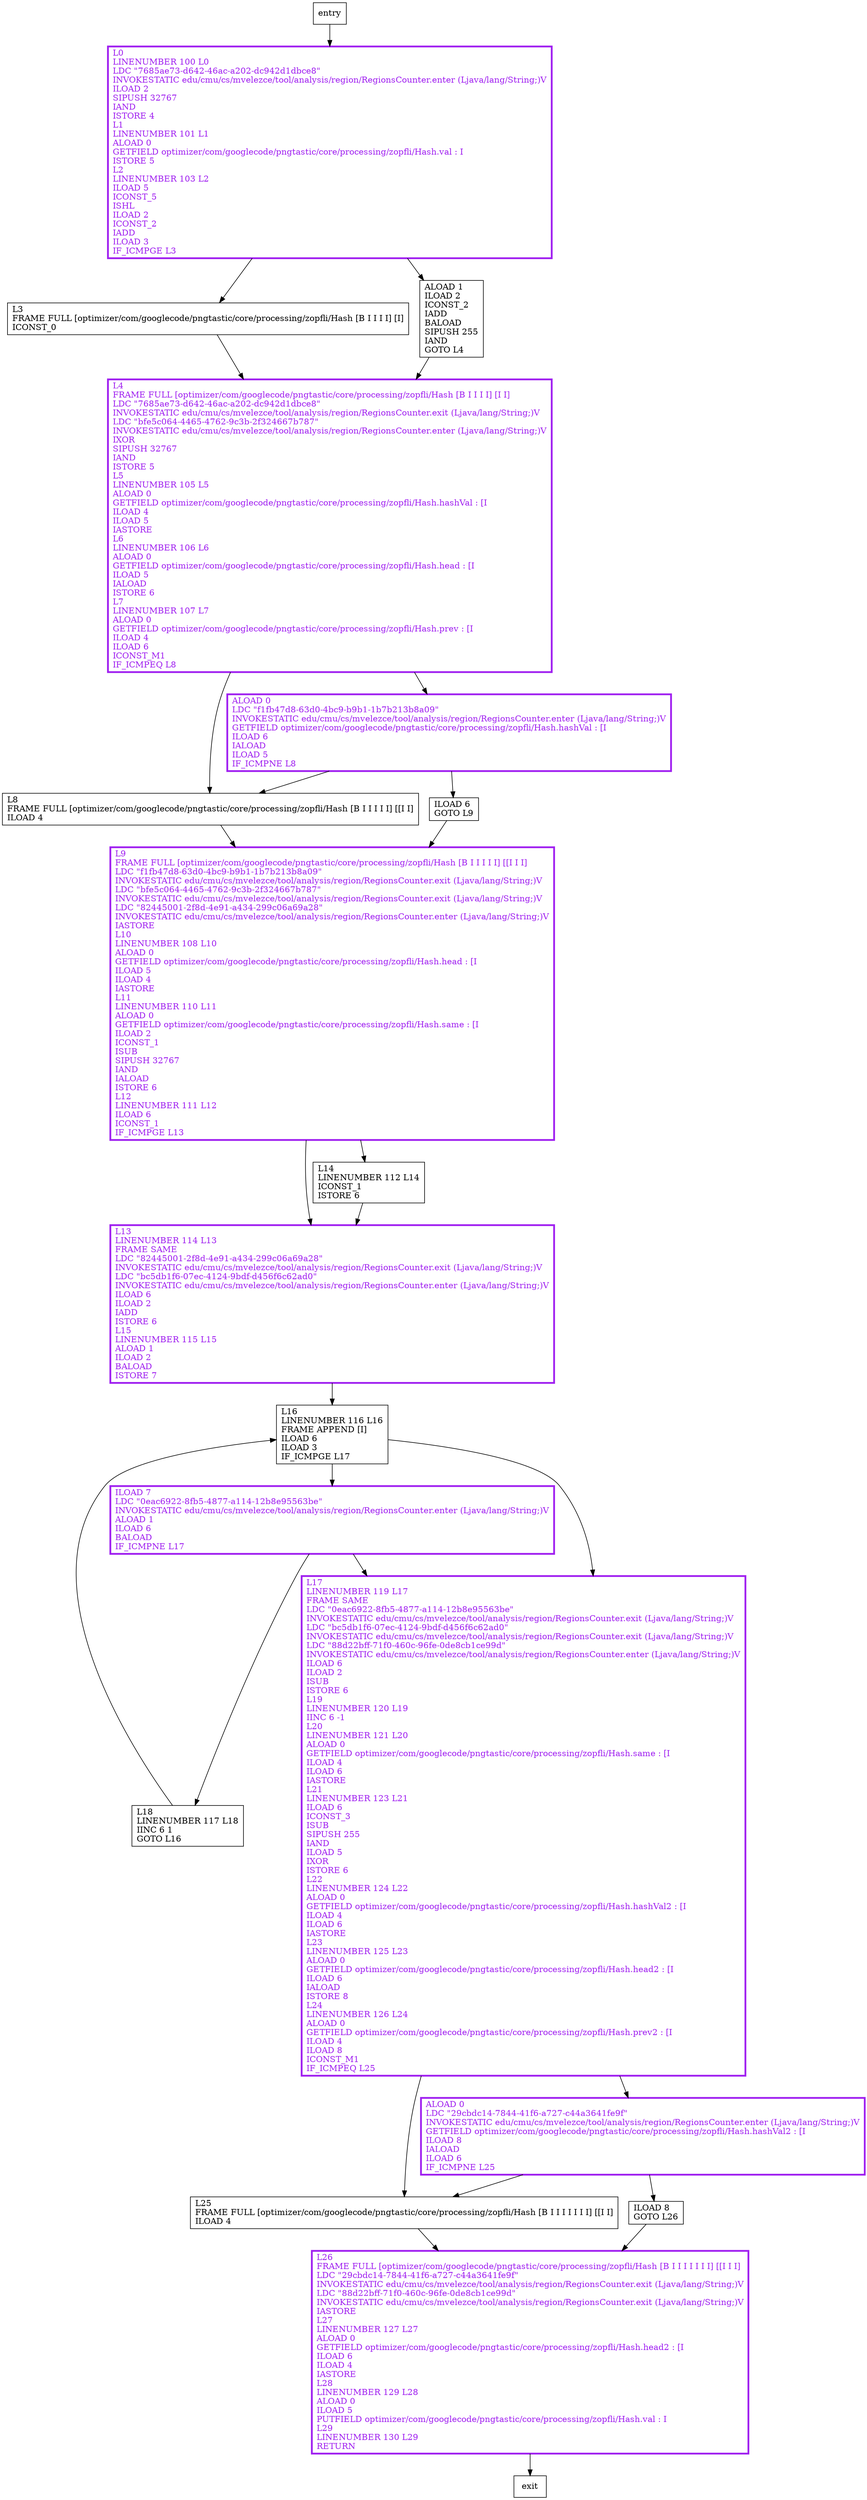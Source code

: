 digraph updateHash {
node [shape=record];
865897063 [label="L3\lFRAME FULL [optimizer/com/googlecode/pngtastic/core/processing/zopfli/Hash [B I I I I] [I]\lICONST_0\l"];
1980131073 [label="ILOAD 7\lLDC \"0eac6922-8fb5-4877-a114-12b8e95563be\"\lINVOKESTATIC edu/cmu/cs/mvelezce/tool/analysis/region/RegionsCounter.enter (Ljava/lang/String;)V\lALOAD 1\lILOAD 6\lBALOAD\lIF_ICMPNE L17\l"];
609784450 [label="ALOAD 0\lLDC \"f1fb47d8-63d0-4bc9-b9b1-1b7b213b8a09\"\lINVOKESTATIC edu/cmu/cs/mvelezce/tool/analysis/region/RegionsCounter.enter (Ljava/lang/String;)V\lGETFIELD optimizer/com/googlecode/pngtastic/core/processing/zopfli/Hash.hashVal : [I\lILOAD 6\lIALOAD\lILOAD 5\lIF_ICMPNE L8\l"];
1411390571 [label="L0\lLINENUMBER 100 L0\lLDC \"7685ae73-d642-46ac-a202-dc942d1dbce8\"\lINVOKESTATIC edu/cmu/cs/mvelezce/tool/analysis/region/RegionsCounter.enter (Ljava/lang/String;)V\lILOAD 2\lSIPUSH 32767\lIAND\lISTORE 4\lL1\lLINENUMBER 101 L1\lALOAD 0\lGETFIELD optimizer/com/googlecode/pngtastic/core/processing/zopfli/Hash.val : I\lISTORE 5\lL2\lLINENUMBER 103 L2\lILOAD 5\lICONST_5\lISHL\lILOAD 2\lICONST_2\lIADD\lILOAD 3\lIF_ICMPGE L3\l"];
489126194 [label="L9\lFRAME FULL [optimizer/com/googlecode/pngtastic/core/processing/zopfli/Hash [B I I I I I] [[I I I]\lLDC \"f1fb47d8-63d0-4bc9-b9b1-1b7b213b8a09\"\lINVOKESTATIC edu/cmu/cs/mvelezce/tool/analysis/region/RegionsCounter.exit (Ljava/lang/String;)V\lLDC \"bfe5c064-4465-4762-9c3b-2f324667b787\"\lINVOKESTATIC edu/cmu/cs/mvelezce/tool/analysis/region/RegionsCounter.exit (Ljava/lang/String;)V\lLDC \"82445001-2f8d-4e91-a434-299c06a69a28\"\lINVOKESTATIC edu/cmu/cs/mvelezce/tool/analysis/region/RegionsCounter.enter (Ljava/lang/String;)V\lIASTORE\lL10\lLINENUMBER 108 L10\lALOAD 0\lGETFIELD optimizer/com/googlecode/pngtastic/core/processing/zopfli/Hash.head : [I\lILOAD 5\lILOAD 4\lIASTORE\lL11\lLINENUMBER 110 L11\lALOAD 0\lGETFIELD optimizer/com/googlecode/pngtastic/core/processing/zopfli/Hash.same : [I\lILOAD 2\lICONST_1\lISUB\lSIPUSH 32767\lIAND\lIALOAD\lISTORE 6\lL12\lLINENUMBER 111 L12\lILOAD 6\lICONST_1\lIF_ICMPGE L13\l"];
138283743 [label="L26\lFRAME FULL [optimizer/com/googlecode/pngtastic/core/processing/zopfli/Hash [B I I I I I I I] [[I I I]\lLDC \"29cbdc14-7844-41f6-a727-c44a3641fe9f\"\lINVOKESTATIC edu/cmu/cs/mvelezce/tool/analysis/region/RegionsCounter.exit (Ljava/lang/String;)V\lLDC \"88d22bff-71f0-460c-96fe-0de8cb1ce99d\"\lINVOKESTATIC edu/cmu/cs/mvelezce/tool/analysis/region/RegionsCounter.exit (Ljava/lang/String;)V\lIASTORE\lL27\lLINENUMBER 127 L27\lALOAD 0\lGETFIELD optimizer/com/googlecode/pngtastic/core/processing/zopfli/Hash.head2 : [I\lILOAD 6\lILOAD 4\lIASTORE\lL28\lLINENUMBER 129 L28\lALOAD 0\lILOAD 5\lPUTFIELD optimizer/com/googlecode/pngtastic/core/processing/zopfli/Hash.val : I\lL29\lLINENUMBER 130 L29\lRETURN\l"];
1257610443 [label="L18\lLINENUMBER 117 L18\lIINC 6 1\lGOTO L16\l"];
1347316435 [label="L17\lLINENUMBER 119 L17\lFRAME SAME\lLDC \"0eac6922-8fb5-4877-a114-12b8e95563be\"\lINVOKESTATIC edu/cmu/cs/mvelezce/tool/analysis/region/RegionsCounter.exit (Ljava/lang/String;)V\lLDC \"bc5db1f6-07ec-4124-9bdf-d456f6c62ad0\"\lINVOKESTATIC edu/cmu/cs/mvelezce/tool/analysis/region/RegionsCounter.exit (Ljava/lang/String;)V\lLDC \"88d22bff-71f0-460c-96fe-0de8cb1ce99d\"\lINVOKESTATIC edu/cmu/cs/mvelezce/tool/analysis/region/RegionsCounter.enter (Ljava/lang/String;)V\lILOAD 6\lILOAD 2\lISUB\lISTORE 6\lL19\lLINENUMBER 120 L19\lIINC 6 -1\lL20\lLINENUMBER 121 L20\lALOAD 0\lGETFIELD optimizer/com/googlecode/pngtastic/core/processing/zopfli/Hash.same : [I\lILOAD 4\lILOAD 6\lIASTORE\lL21\lLINENUMBER 123 L21\lILOAD 6\lICONST_3\lISUB\lSIPUSH 255\lIAND\lILOAD 5\lIXOR\lISTORE 6\lL22\lLINENUMBER 124 L22\lALOAD 0\lGETFIELD optimizer/com/googlecode/pngtastic/core/processing/zopfli/Hash.hashVal2 : [I\lILOAD 4\lILOAD 6\lIASTORE\lL23\lLINENUMBER 125 L23\lALOAD 0\lGETFIELD optimizer/com/googlecode/pngtastic/core/processing/zopfli/Hash.head2 : [I\lILOAD 6\lIALOAD\lISTORE 8\lL24\lLINENUMBER 126 L24\lALOAD 0\lGETFIELD optimizer/com/googlecode/pngtastic/core/processing/zopfli/Hash.prev2 : [I\lILOAD 4\lILOAD 8\lICONST_M1\lIF_ICMPEQ L25\l"];
1763355296 [label="L13\lLINENUMBER 114 L13\lFRAME SAME\lLDC \"82445001-2f8d-4e91-a434-299c06a69a28\"\lINVOKESTATIC edu/cmu/cs/mvelezce/tool/analysis/region/RegionsCounter.exit (Ljava/lang/String;)V\lLDC \"bc5db1f6-07ec-4124-9bdf-d456f6c62ad0\"\lINVOKESTATIC edu/cmu/cs/mvelezce/tool/analysis/region/RegionsCounter.enter (Ljava/lang/String;)V\lILOAD 6\lILOAD 2\lIADD\lISTORE 6\lL15\lLINENUMBER 115 L15\lALOAD 1\lILOAD 2\lBALOAD\lISTORE 7\l"];
1468725840 [label="L25\lFRAME FULL [optimizer/com/googlecode/pngtastic/core/processing/zopfli/Hash [B I I I I I I I] [[I I]\lILOAD 4\l"];
660042490 [label="L4\lFRAME FULL [optimizer/com/googlecode/pngtastic/core/processing/zopfli/Hash [B I I I I] [I I]\lLDC \"7685ae73-d642-46ac-a202-dc942d1dbce8\"\lINVOKESTATIC edu/cmu/cs/mvelezce/tool/analysis/region/RegionsCounter.exit (Ljava/lang/String;)V\lLDC \"bfe5c064-4465-4762-9c3b-2f324667b787\"\lINVOKESTATIC edu/cmu/cs/mvelezce/tool/analysis/region/RegionsCounter.enter (Ljava/lang/String;)V\lIXOR\lSIPUSH 32767\lIAND\lISTORE 5\lL5\lLINENUMBER 105 L5\lALOAD 0\lGETFIELD optimizer/com/googlecode/pngtastic/core/processing/zopfli/Hash.hashVal : [I\lILOAD 4\lILOAD 5\lIASTORE\lL6\lLINENUMBER 106 L6\lALOAD 0\lGETFIELD optimizer/com/googlecode/pngtastic/core/processing/zopfli/Hash.head : [I\lILOAD 5\lIALOAD\lISTORE 6\lL7\lLINENUMBER 107 L7\lALOAD 0\lGETFIELD optimizer/com/googlecode/pngtastic/core/processing/zopfli/Hash.prev : [I\lILOAD 4\lILOAD 6\lICONST_M1\lIF_ICMPEQ L8\l"];
1954833550 [label="ILOAD 8\lGOTO L26\l"];
1933635903 [label="L8\lFRAME FULL [optimizer/com/googlecode/pngtastic/core/processing/zopfli/Hash [B I I I I I] [[I I]\lILOAD 4\l"];
24845125 [label="ILOAD 6\lGOTO L9\l"];
309436879 [label="ALOAD 0\lLDC \"29cbdc14-7844-41f6-a727-c44a3641fe9f\"\lINVOKESTATIC edu/cmu/cs/mvelezce/tool/analysis/region/RegionsCounter.enter (Ljava/lang/String;)V\lGETFIELD optimizer/com/googlecode/pngtastic/core/processing/zopfli/Hash.hashVal2 : [I\lILOAD 8\lIALOAD\lILOAD 6\lIF_ICMPNE L25\l"];
1620620231 [label="ALOAD 1\lILOAD 2\lICONST_2\lIADD\lBALOAD\lSIPUSH 255\lIAND\lGOTO L4\l"];
154593667 [label="L14\lLINENUMBER 112 L14\lICONST_1\lISTORE 6\l"];
1957764839 [label="L16\lLINENUMBER 116 L16\lFRAME APPEND [I]\lILOAD 6\lILOAD 3\lIF_ICMPGE L17\l"];
entry;
exit;
865897063 -> 660042490;
1980131073 -> 1257610443;
1980131073 -> 1347316435;
609784450 -> 1933635903;
609784450 -> 24845125;
1411390571 -> 865897063;
1411390571 -> 1620620231;
489126194 -> 1763355296;
489126194 -> 154593667;
138283743 -> exit;
entry -> 1411390571;
1257610443 -> 1957764839;
1347316435 -> 1468725840;
1347316435 -> 309436879;
1763355296 -> 1957764839;
1468725840 -> 138283743;
660042490 -> 609784450;
660042490 -> 1933635903;
1954833550 -> 138283743;
1933635903 -> 489126194;
24845125 -> 489126194;
309436879 -> 1468725840;
309436879 -> 1954833550;
1620620231 -> 660042490;
154593667 -> 1763355296;
1957764839 -> 1347316435;
1957764839 -> 1980131073;
1347316435[fontcolor="purple", penwidth=3, color="purple"];
1763355296[fontcolor="purple", penwidth=3, color="purple"];
1980131073[fontcolor="purple", penwidth=3, color="purple"];
609784450[fontcolor="purple", penwidth=3, color="purple"];
1411390571[fontcolor="purple", penwidth=3, color="purple"];
660042490[fontcolor="purple", penwidth=3, color="purple"];
489126194[fontcolor="purple", penwidth=3, color="purple"];
138283743[fontcolor="purple", penwidth=3, color="purple"];
309436879[fontcolor="purple", penwidth=3, color="purple"];
}
